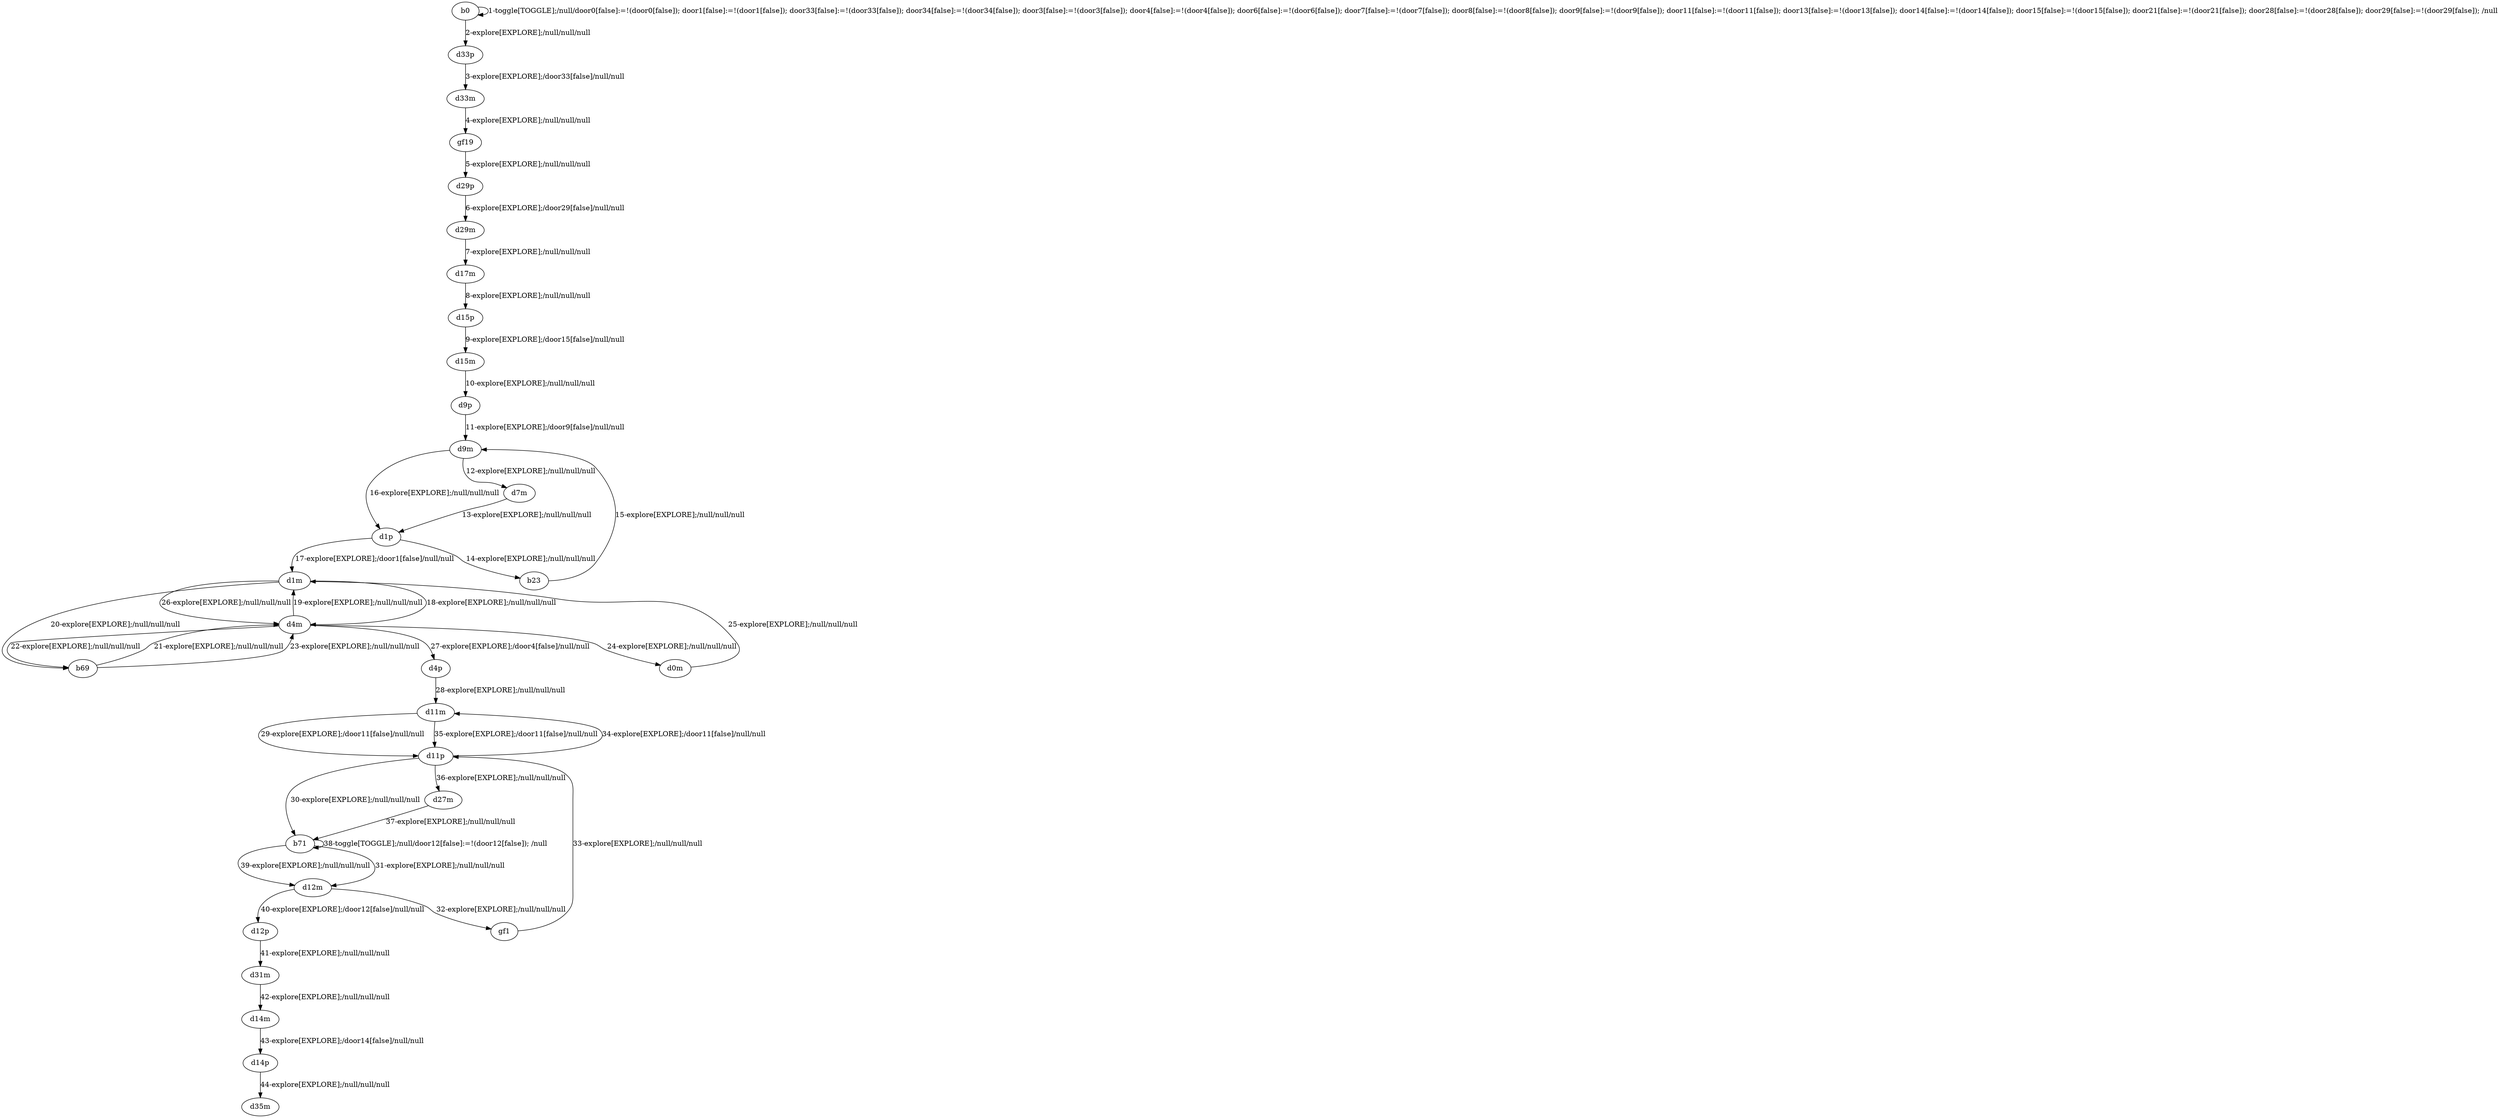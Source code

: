 # Total number of goals covered by this test: 1
# d11p --> d11m

digraph g {
"b0" -> "b0" [label = "1-toggle[TOGGLE];/null/door0[false]:=!(door0[false]); door1[false]:=!(door1[false]); door33[false]:=!(door33[false]); door34[false]:=!(door34[false]); door3[false]:=!(door3[false]); door4[false]:=!(door4[false]); door6[false]:=!(door6[false]); door7[false]:=!(door7[false]); door8[false]:=!(door8[false]); door9[false]:=!(door9[false]); door11[false]:=!(door11[false]); door13[false]:=!(door13[false]); door14[false]:=!(door14[false]); door15[false]:=!(door15[false]); door21[false]:=!(door21[false]); door28[false]:=!(door28[false]); door29[false]:=!(door29[false]); /null"];
"b0" -> "d33p" [label = "2-explore[EXPLORE];/null/null/null"];
"d33p" -> "d33m" [label = "3-explore[EXPLORE];/door33[false]/null/null"];
"d33m" -> "gf19" [label = "4-explore[EXPLORE];/null/null/null"];
"gf19" -> "d29p" [label = "5-explore[EXPLORE];/null/null/null"];
"d29p" -> "d29m" [label = "6-explore[EXPLORE];/door29[false]/null/null"];
"d29m" -> "d17m" [label = "7-explore[EXPLORE];/null/null/null"];
"d17m" -> "d15p" [label = "8-explore[EXPLORE];/null/null/null"];
"d15p" -> "d15m" [label = "9-explore[EXPLORE];/door15[false]/null/null"];
"d15m" -> "d9p" [label = "10-explore[EXPLORE];/null/null/null"];
"d9p" -> "d9m" [label = "11-explore[EXPLORE];/door9[false]/null/null"];
"d9m" -> "d7m" [label = "12-explore[EXPLORE];/null/null/null"];
"d7m" -> "d1p" [label = "13-explore[EXPLORE];/null/null/null"];
"d1p" -> "b23" [label = "14-explore[EXPLORE];/null/null/null"];
"b23" -> "d9m" [label = "15-explore[EXPLORE];/null/null/null"];
"d9m" -> "d1p" [label = "16-explore[EXPLORE];/null/null/null"];
"d1p" -> "d1m" [label = "17-explore[EXPLORE];/door1[false]/null/null"];
"d1m" -> "d4m" [label = "18-explore[EXPLORE];/null/null/null"];
"d4m" -> "d1m" [label = "19-explore[EXPLORE];/null/null/null"];
"d1m" -> "b69" [label = "20-explore[EXPLORE];/null/null/null"];
"b69" -> "d4m" [label = "21-explore[EXPLORE];/null/null/null"];
"d4m" -> "b69" [label = "22-explore[EXPLORE];/null/null/null"];
"b69" -> "d4m" [label = "23-explore[EXPLORE];/null/null/null"];
"d4m" -> "d0m" [label = "24-explore[EXPLORE];/null/null/null"];
"d0m" -> "d1m" [label = "25-explore[EXPLORE];/null/null/null"];
"d1m" -> "d4m" [label = "26-explore[EXPLORE];/null/null/null"];
"d4m" -> "d4p" [label = "27-explore[EXPLORE];/door4[false]/null/null"];
"d4p" -> "d11m" [label = "28-explore[EXPLORE];/null/null/null"];
"d11m" -> "d11p" [label = "29-explore[EXPLORE];/door11[false]/null/null"];
"d11p" -> "b71" [label = "30-explore[EXPLORE];/null/null/null"];
"b71" -> "d12m" [label = "31-explore[EXPLORE];/null/null/null"];
"d12m" -> "gf1" [label = "32-explore[EXPLORE];/null/null/null"];
"gf1" -> "d11p" [label = "33-explore[EXPLORE];/null/null/null"];
"d11p" -> "d11m" [label = "34-explore[EXPLORE];/door11[false]/null/null"];
"d11m" -> "d11p" [label = "35-explore[EXPLORE];/door11[false]/null/null"];
"d11p" -> "d27m" [label = "36-explore[EXPLORE];/null/null/null"];
"d27m" -> "b71" [label = "37-explore[EXPLORE];/null/null/null"];
"b71" -> "b71" [label = "38-toggle[TOGGLE];/null/door12[false]:=!(door12[false]); /null"];
"b71" -> "d12m" [label = "39-explore[EXPLORE];/null/null/null"];
"d12m" -> "d12p" [label = "40-explore[EXPLORE];/door12[false]/null/null"];
"d12p" -> "d31m" [label = "41-explore[EXPLORE];/null/null/null"];
"d31m" -> "d14m" [label = "42-explore[EXPLORE];/null/null/null"];
"d14m" -> "d14p" [label = "43-explore[EXPLORE];/door14[false]/null/null"];
"d14p" -> "d35m" [label = "44-explore[EXPLORE];/null/null/null"];
}
